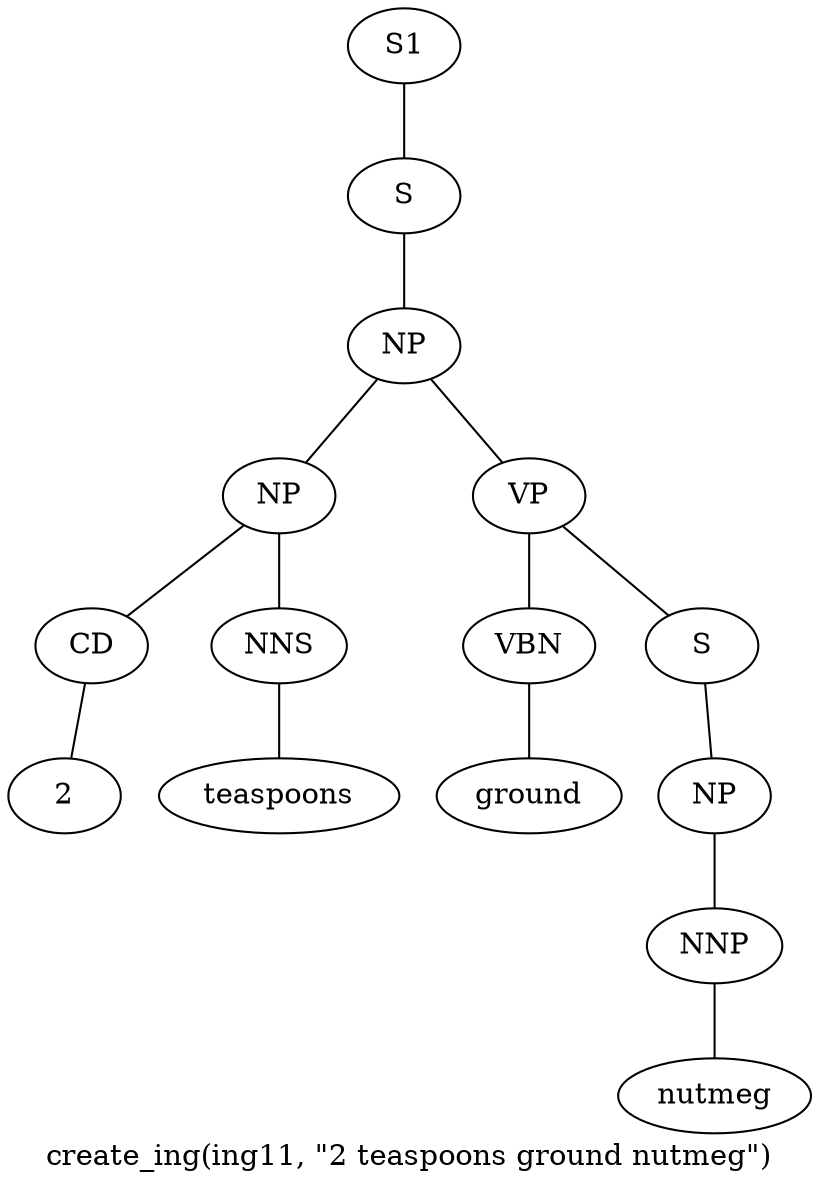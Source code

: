 graph SyntaxGraph {
	label = "create_ing(ing11, \"2 teaspoons ground nutmeg\")";
	Node0 [label="S1"];
	Node1 [label="S"];
	Node2 [label="NP"];
	Node3 [label="NP"];
	Node4 [label="CD"];
	Node5 [label="2"];
	Node6 [label="NNS"];
	Node7 [label="teaspoons"];
	Node8 [label="VP"];
	Node9 [label="VBN"];
	Node10 [label="ground"];
	Node11 [label="S"];
	Node12 [label="NP"];
	Node13 [label="NNP"];
	Node14 [label="nutmeg"];

	Node0 -- Node1;
	Node1 -- Node2;
	Node2 -- Node3;
	Node2 -- Node8;
	Node3 -- Node4;
	Node3 -- Node6;
	Node4 -- Node5;
	Node6 -- Node7;
	Node8 -- Node9;
	Node8 -- Node11;
	Node9 -- Node10;
	Node11 -- Node12;
	Node12 -- Node13;
	Node13 -- Node14;
}